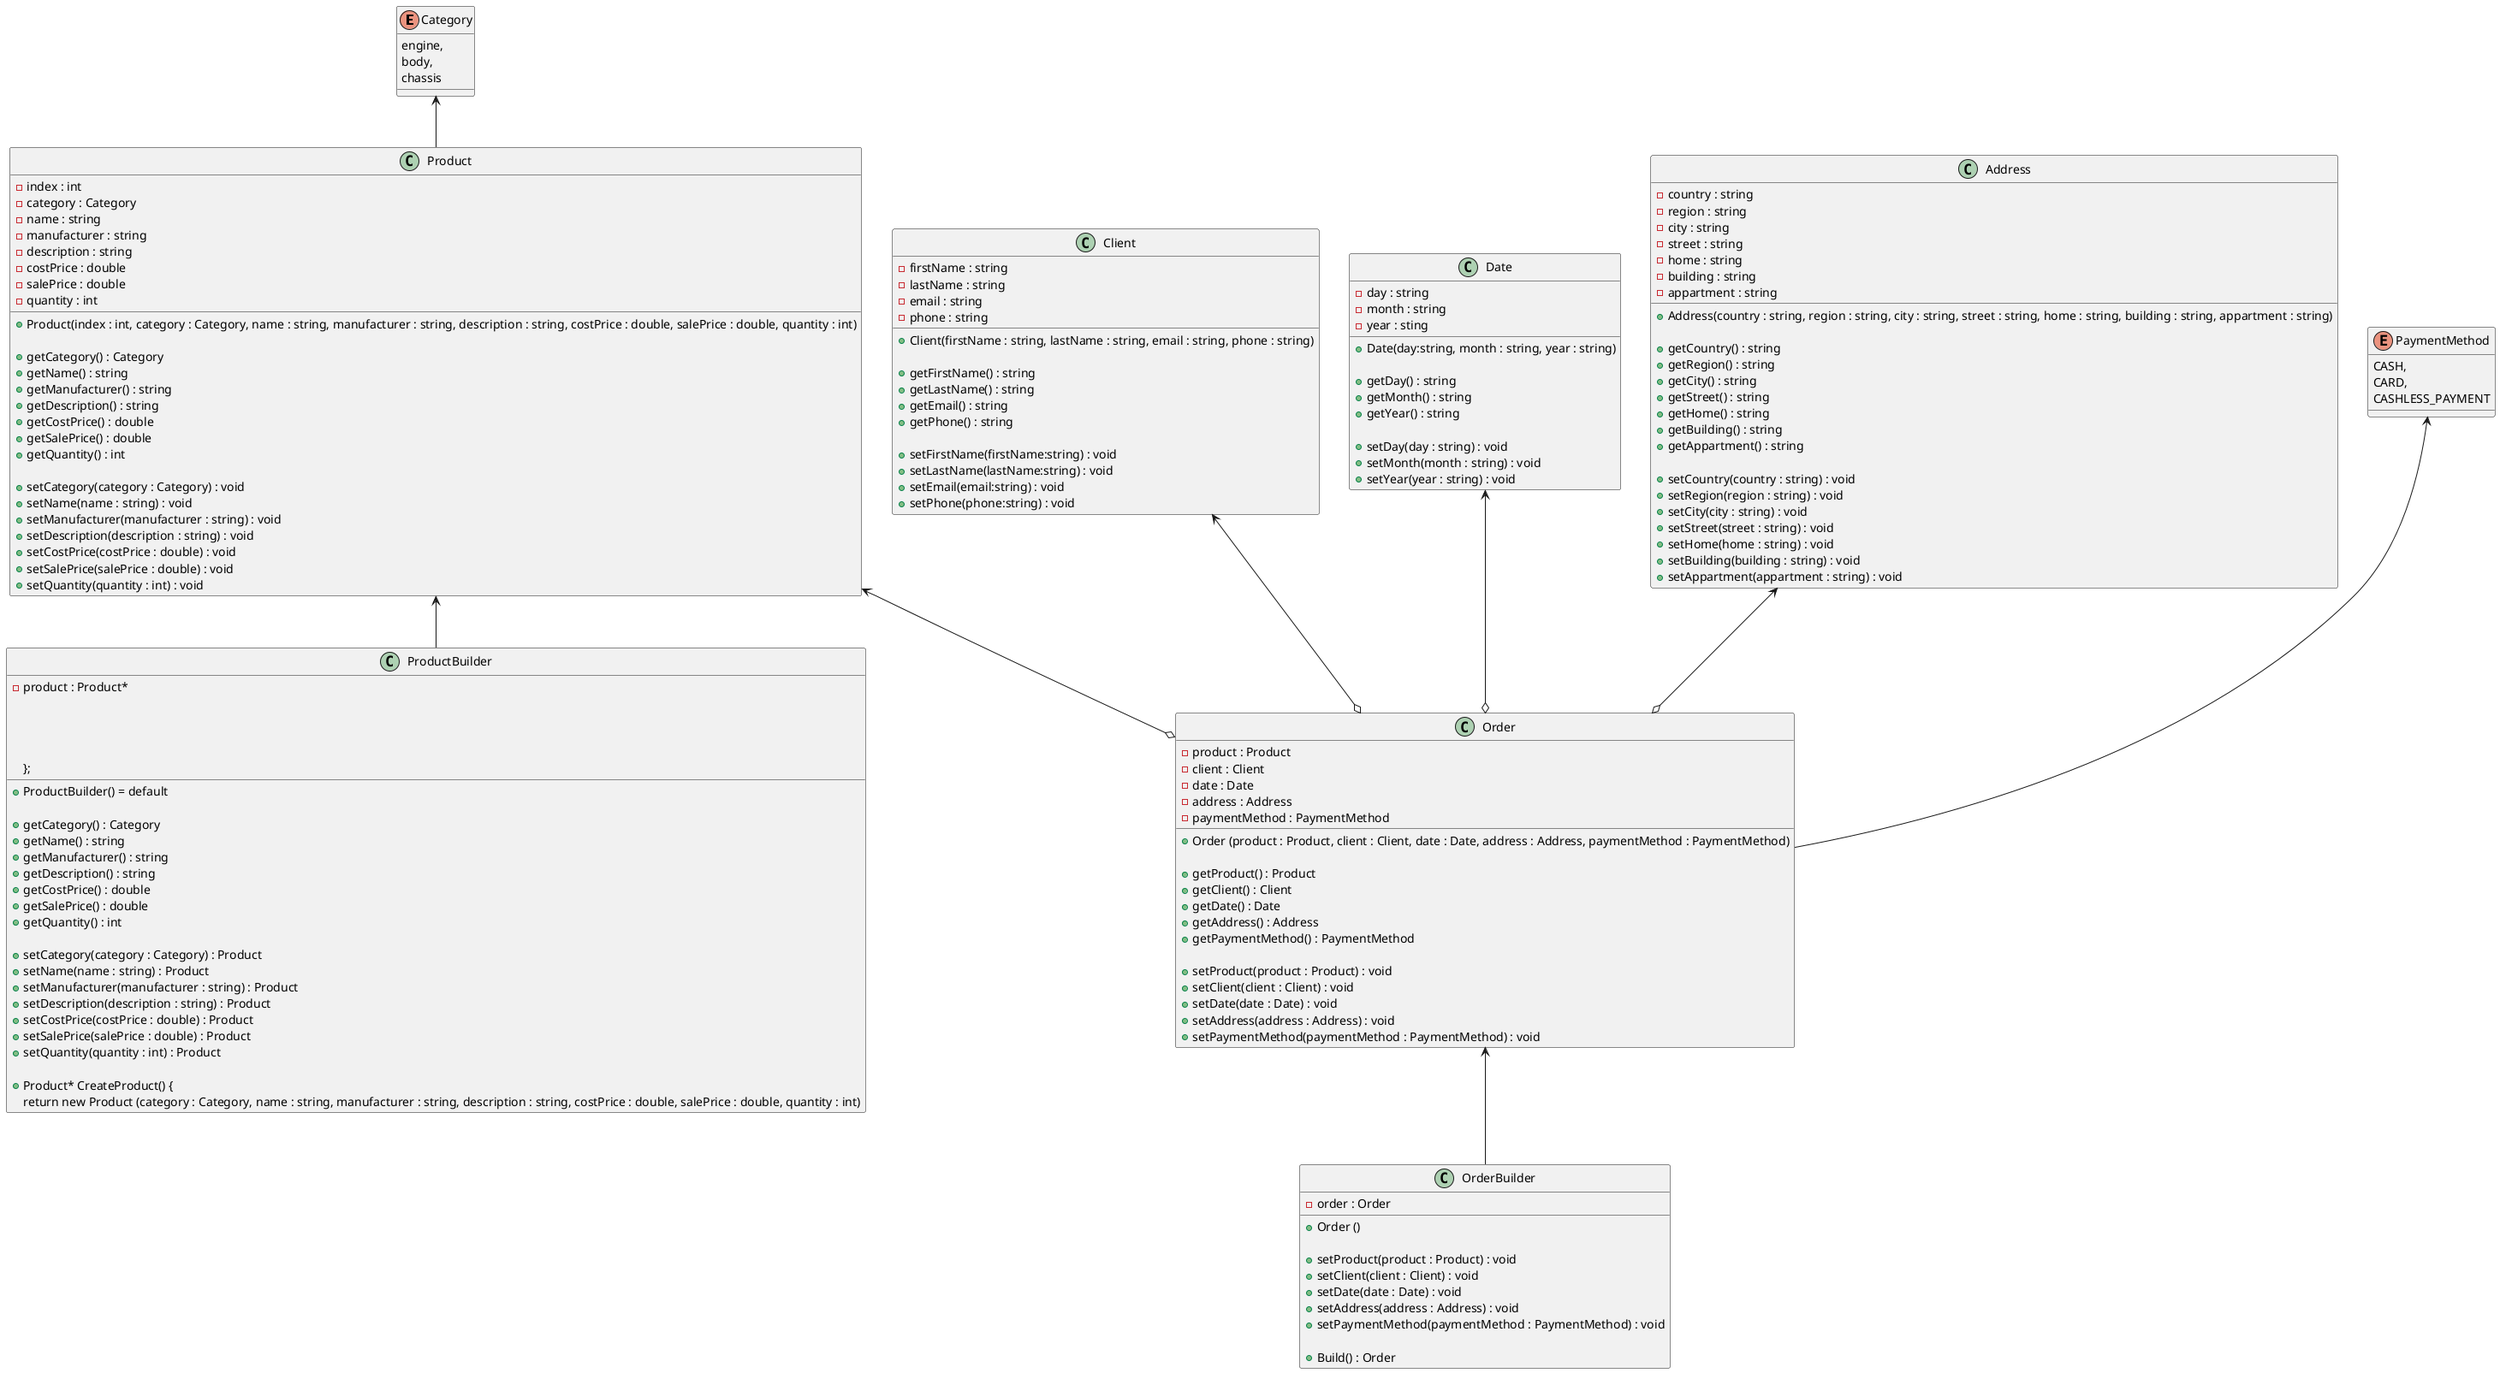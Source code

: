 @startuml
enum Category {
engine,
body,
chassis
}

Category <-- Product
class Product {
- index : int
- category : Category
- name : string
- manufacturer : string
- description : string
- costPrice : double
- salePrice : double
- quantity : int

+ Product(index : int, category : Category, name : string, manufacturer : string, description : string, costPrice : double, salePrice : double, quantity : int)

+ getCategory() : Category
+ getName() : string
+ getManufacturer() : string
+ getDescription() : string
+ getCostPrice() : double
+ getSalePrice() : double
+ getQuantity() : int

+ setCategory(category : Category) : void
+ setName(name : string) : void
+ setManufacturer(manufacturer : string) : void
+ setDescription(description : string) : void
+ setCostPrice(costPrice : double) : void
+ setSalePrice(salePrice : double) : void
+ setQuantity(quantity : int) : void
}

Product <-- ProductBuilder
class ProductBuilder {
- product : Product*

+ ProductBuilder() = default

+ getCategory() : Category
+ getName() : string
+ getManufacturer() : string
+ getDescription() : string
+ getCostPrice() : double
+ getSalePrice() : double
+ getQuantity() : int

+ setCategory(category : Category) : Product
+ setName(name : string) : Product
+ setManufacturer(manufacturer : string) : Product
+ setDescription(description : string) : Product
+ setCostPrice(costPrice : double) : Product
+ setSalePrice(salePrice : double) : Product
+ setQuantity(quantity : int) : Product

+ Product* CreateProduct() {
    return new Product (category : Category, name : string, manufacturer : string, description : string, costPrice : double, salePrice : double, quantity : int)
    };
}

class Client {
- firstName : string
- lastName : string
- email : string
- phone : string

+ Client(firstName : string, lastName : string, email : string, phone : string)

+getFirstName() : string
+getLastName() : string
+getEmail() : string
+getPhone() : string

+setFirstName(firstName:string) : void
+setLastName(lastName:string) : void
+setEmail(email:string) : void
+setPhone(phone:string) : void

}

class Date {
- day : string
- month : string
- year : sting

+ Date(day:string, month : string, year : string)

+getDay() : string
+getMonth() : string
+getYear() : string

+ setDay(day : string) : void
+ setMonth(month : string) : void
+ setYear(year : string) : void
}

class Address {
- country : string
- region : string
- city : string
- street : string
- home : string
- building : string
- appartment : string

+ Address(country : string, region : string, city : string, street : string, home : string, building : string, appartment : string)

+ getCountry() : string
+ getRegion() : string
+ getCity() : string
+ getStreet() : string
+ getHome() : string
+ getBuilding() : string
+ getAppartment() : string

+ setCountry(country : string) : void
+ setRegion(region : string) : void
+ setCity(city : string) : void
+ setStreet(street : string) : void
+ setHome(home : string) : void
+ setBuilding(building : string) : void
+ setAppartment(appartment : string) : void
}

enum PaymentMethod {
CASH,
CARD,
CASHLESS_PAYMENT
}

Product <--o Order
Client <--o Order
Date <--o Order
Address <--o Order
PaymentMethod <-- Order
class Order {
- product : Product
- client : Client
- date : Date
- address : Address
- paymentMethod : PaymentMethod

+ Order (product : Product, client : Client, date : Date, address : Address, paymentMethod : PaymentMethod)

+ getProduct() : Product
+ getClient() : Client
+ getDate() : Date
+ getAddress() : Address
+ getPaymentMethod() : PaymentMethod

+ setProduct(product : Product) : void
+ setClient(client : Client) : void
+ setDate(date : Date) : void
+ setAddress(address : Address) : void
+ setPaymentMethod(paymentMethod : PaymentMethod) : void
}

Order <-- OrderBuilder
class OrderBuilder {
- order : Order

+ Order ()

+ setProduct(product : Product) : void
+ setClient(client : Client) : void
+ setDate(date : Date) : void
+ setAddress(address : Address) : void
+ setPaymentMethod(paymentMethod : PaymentMethod) : void

+ Build() : Order
}
@enduml
